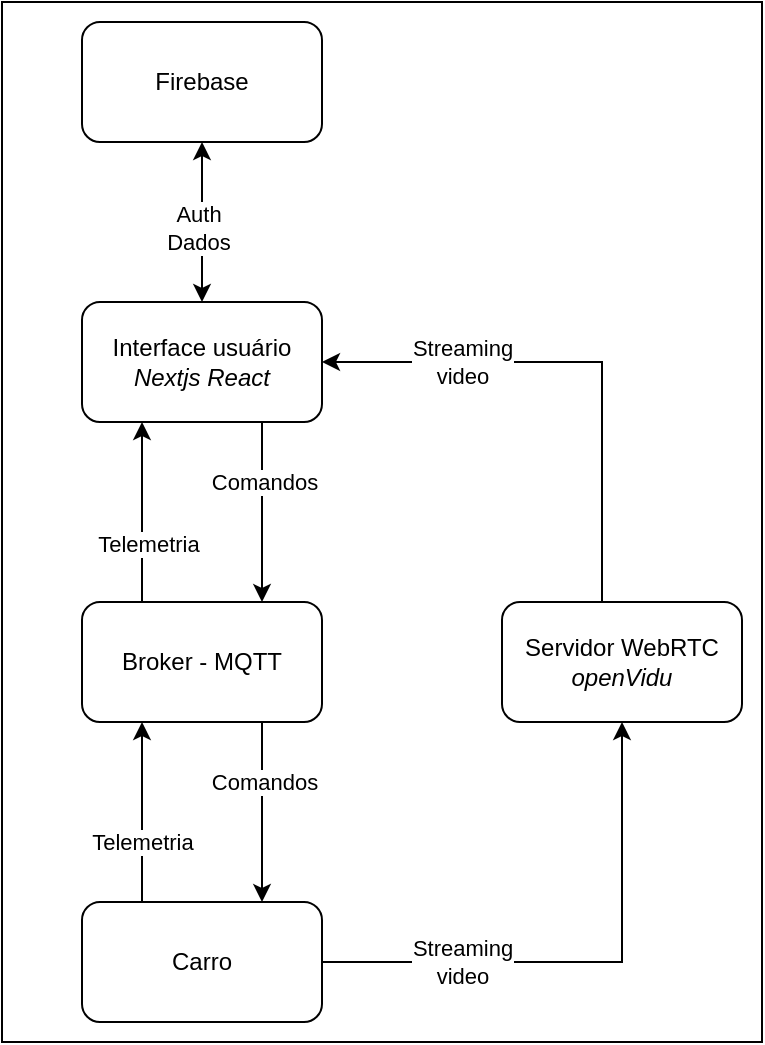 <mxfile version="24.8.3">
  <diagram name="Página-1" id="Jg6G9am9Oah_aFUclaVX">
    <mxGraphModel dx="819" dy="429" grid="1" gridSize="10" guides="1" tooltips="1" connect="1" arrows="1" fold="1" page="1" pageScale="1" pageWidth="827" pageHeight="1169" math="0" shadow="0">
      <root>
        <mxCell id="0" />
        <mxCell id="1" parent="0" />
        <mxCell id="ouleEc-4slRpzxf-Wm3e-22" value="" style="rounded=0;whiteSpace=wrap;html=1;" vertex="1" parent="1">
          <mxGeometry x="270" y="40" width="380" height="520" as="geometry" />
        </mxCell>
        <mxCell id="ouleEc-4slRpzxf-Wm3e-5" style="edgeStyle=orthogonalEdgeStyle;rounded=0;orthogonalLoop=1;jettySize=auto;html=1;entryX=0.25;entryY=1;entryDx=0;entryDy=0;exitX=0.25;exitY=0;exitDx=0;exitDy=0;" edge="1" parent="1" source="ouleEc-4slRpzxf-Wm3e-1" target="ouleEc-4slRpzxf-Wm3e-4">
          <mxGeometry relative="1" as="geometry" />
        </mxCell>
        <mxCell id="ouleEc-4slRpzxf-Wm3e-6" value="Telemetria" style="edgeLabel;html=1;align=center;verticalAlign=middle;resizable=0;points=[];" vertex="1" connectable="0" parent="ouleEc-4slRpzxf-Wm3e-5">
          <mxGeometry x="-0.07" y="1" relative="1" as="geometry">
            <mxPoint x="1" y="12" as="offset" />
          </mxGeometry>
        </mxCell>
        <mxCell id="ouleEc-4slRpzxf-Wm3e-17" style="edgeStyle=orthogonalEdgeStyle;rounded=0;orthogonalLoop=1;jettySize=auto;html=1;" edge="1" parent="1" source="ouleEc-4slRpzxf-Wm3e-1" target="ouleEc-4slRpzxf-Wm3e-16">
          <mxGeometry relative="1" as="geometry" />
        </mxCell>
        <mxCell id="ouleEc-4slRpzxf-Wm3e-19" value="Streaming&lt;div&gt;video&lt;/div&gt;" style="edgeLabel;html=1;align=center;verticalAlign=middle;resizable=0;points=[];" vertex="1" connectable="0" parent="ouleEc-4slRpzxf-Wm3e-17">
          <mxGeometry x="-0.199" relative="1" as="geometry">
            <mxPoint x="-38" as="offset" />
          </mxGeometry>
        </mxCell>
        <mxCell id="ouleEc-4slRpzxf-Wm3e-1" value="Carro" style="rounded=1;whiteSpace=wrap;html=1;" vertex="1" parent="1">
          <mxGeometry x="310" y="490" width="120" height="60" as="geometry" />
        </mxCell>
        <mxCell id="ouleEc-4slRpzxf-Wm3e-9" style="edgeStyle=orthogonalEdgeStyle;rounded=0;orthogonalLoop=1;jettySize=auto;html=1;startArrow=classic;startFill=1;" edge="1" parent="1" source="ouleEc-4slRpzxf-Wm3e-2" target="ouleEc-4slRpzxf-Wm3e-3">
          <mxGeometry relative="1" as="geometry" />
        </mxCell>
        <mxCell id="ouleEc-4slRpzxf-Wm3e-15" value="Auth&lt;div&gt;Dados&lt;/div&gt;" style="edgeLabel;html=1;align=center;verticalAlign=middle;resizable=0;points=[];" vertex="1" connectable="0" parent="ouleEc-4slRpzxf-Wm3e-9">
          <mxGeometry x="-0.08" y="2" relative="1" as="geometry">
            <mxPoint as="offset" />
          </mxGeometry>
        </mxCell>
        <mxCell id="ouleEc-4slRpzxf-Wm3e-10" style="edgeStyle=orthogonalEdgeStyle;rounded=0;orthogonalLoop=1;jettySize=auto;html=1;exitX=0.75;exitY=1;exitDx=0;exitDy=0;entryX=0.75;entryY=0;entryDx=0;entryDy=0;" edge="1" parent="1" source="ouleEc-4slRpzxf-Wm3e-2" target="ouleEc-4slRpzxf-Wm3e-4">
          <mxGeometry relative="1" as="geometry" />
        </mxCell>
        <mxCell id="ouleEc-4slRpzxf-Wm3e-11" value="Comandos" style="edgeLabel;html=1;align=center;verticalAlign=middle;resizable=0;points=[];" vertex="1" connectable="0" parent="ouleEc-4slRpzxf-Wm3e-10">
          <mxGeometry x="-0.266" y="1" relative="1" as="geometry">
            <mxPoint y="-3" as="offset" />
          </mxGeometry>
        </mxCell>
        <mxCell id="ouleEc-4slRpzxf-Wm3e-2" value="Interface usuário&lt;div&gt;&lt;i&gt;Nextjs React&lt;/i&gt;&lt;/div&gt;" style="rounded=1;whiteSpace=wrap;html=1;" vertex="1" parent="1">
          <mxGeometry x="310" y="190" width="120" height="60" as="geometry" />
        </mxCell>
        <mxCell id="ouleEc-4slRpzxf-Wm3e-3" value="Firebase" style="rounded=1;whiteSpace=wrap;html=1;" vertex="1" parent="1">
          <mxGeometry x="310" y="50" width="120" height="60" as="geometry" />
        </mxCell>
        <mxCell id="ouleEc-4slRpzxf-Wm3e-7" style="edgeStyle=orthogonalEdgeStyle;rounded=0;orthogonalLoop=1;jettySize=auto;html=1;entryX=0.25;entryY=1;entryDx=0;entryDy=0;exitX=0.25;exitY=0;exitDx=0;exitDy=0;" edge="1" parent="1" source="ouleEc-4slRpzxf-Wm3e-4" target="ouleEc-4slRpzxf-Wm3e-2">
          <mxGeometry relative="1" as="geometry">
            <Array as="points" />
          </mxGeometry>
        </mxCell>
        <mxCell id="ouleEc-4slRpzxf-Wm3e-8" value="Telemetria" style="edgeLabel;html=1;align=center;verticalAlign=middle;resizable=0;points=[];" vertex="1" connectable="0" parent="ouleEc-4slRpzxf-Wm3e-7">
          <mxGeometry x="0.056" y="-3" relative="1" as="geometry">
            <mxPoint y="18" as="offset" />
          </mxGeometry>
        </mxCell>
        <mxCell id="ouleEc-4slRpzxf-Wm3e-12" style="edgeStyle=orthogonalEdgeStyle;rounded=0;orthogonalLoop=1;jettySize=auto;html=1;exitX=0.75;exitY=1;exitDx=0;exitDy=0;entryX=0.75;entryY=0;entryDx=0;entryDy=0;" edge="1" parent="1" source="ouleEc-4slRpzxf-Wm3e-4" target="ouleEc-4slRpzxf-Wm3e-1">
          <mxGeometry relative="1" as="geometry" />
        </mxCell>
        <mxCell id="ouleEc-4slRpzxf-Wm3e-14" value="Comandos" style="edgeLabel;html=1;align=center;verticalAlign=middle;resizable=0;points=[];" vertex="1" connectable="0" parent="ouleEc-4slRpzxf-Wm3e-12">
          <mxGeometry x="-0.182" y="1" relative="1" as="geometry">
            <mxPoint y="-7" as="offset" />
          </mxGeometry>
        </mxCell>
        <mxCell id="ouleEc-4slRpzxf-Wm3e-4" value="Broker - MQTT" style="rounded=1;whiteSpace=wrap;html=1;" vertex="1" parent="1">
          <mxGeometry x="310" y="340" width="120" height="60" as="geometry" />
        </mxCell>
        <mxCell id="ouleEc-4slRpzxf-Wm3e-18" style="edgeStyle=orthogonalEdgeStyle;rounded=0;orthogonalLoop=1;jettySize=auto;html=1;entryX=1;entryY=0.5;entryDx=0;entryDy=0;" edge="1" parent="1" source="ouleEc-4slRpzxf-Wm3e-16" target="ouleEc-4slRpzxf-Wm3e-2">
          <mxGeometry relative="1" as="geometry">
            <Array as="points">
              <mxPoint x="570" y="220" />
            </Array>
          </mxGeometry>
        </mxCell>
        <mxCell id="ouleEc-4slRpzxf-Wm3e-20" value="Streaming&lt;div&gt;video&lt;/div&gt;" style="edgeLabel;html=1;align=center;verticalAlign=middle;resizable=0;points=[];" vertex="1" connectable="0" parent="ouleEc-4slRpzxf-Wm3e-18">
          <mxGeometry x="0.319" y="1" relative="1" as="geometry">
            <mxPoint x="-19" y="-1" as="offset" />
          </mxGeometry>
        </mxCell>
        <mxCell id="ouleEc-4slRpzxf-Wm3e-16" value="Servidor&amp;nbsp;WebRTC&lt;div&gt;&lt;span style=&quot;background-color: initial;&quot;&gt;&lt;i&gt;openVidu&lt;/i&gt;&lt;/span&gt;&lt;/div&gt;" style="rounded=1;whiteSpace=wrap;html=1;" vertex="1" parent="1">
          <mxGeometry x="520" y="340" width="120" height="60" as="geometry" />
        </mxCell>
      </root>
    </mxGraphModel>
  </diagram>
</mxfile>
